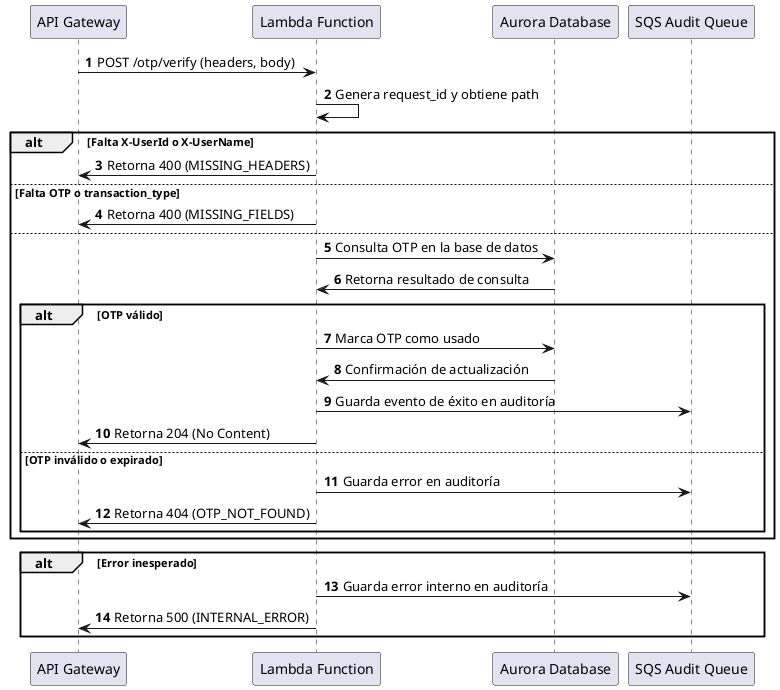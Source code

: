 @startuml
autonumber

participant "API Gateway" as API
participant "Lambda Function" as Lambda
participant "Aurora Database" as Aurora
participant "SQS Audit Queue" as SQS_Audit

API -> Lambda: POST /otp/verify (headers, body)
Lambda -> Lambda: Genera request_id y obtiene path

alt Falta X-UserId o X-UserName
    Lambda -> API: Retorna 400 (MISSING_HEADERS)
else Falta OTP o transaction_type
    Lambda -> API: Retorna 400 (MISSING_FIELDS)
else
    Lambda -> Aurora: Consulta OTP en la base de datos
    Aurora -> Lambda: Retorna resultado de consulta

    alt OTP válido
        Lambda -> Aurora: Marca OTP como usado
        Aurora -> Lambda: Confirmación de actualización
        Lambda -> SQS_Audit: Guarda evento de éxito en auditoría
        Lambda -> API: Retorna 204 (No Content)
    else OTP inválido o expirado
        Lambda -> SQS_Audit: Guarda error en auditoría
        Lambda -> API: Retorna 404 (OTP_NOT_FOUND)
    end
end

alt Error inesperado
    Lambda -> SQS_Audit: Guarda error interno en auditoría
    Lambda -> API: Retorna 500 (INTERNAL_ERROR)
end

@enduml